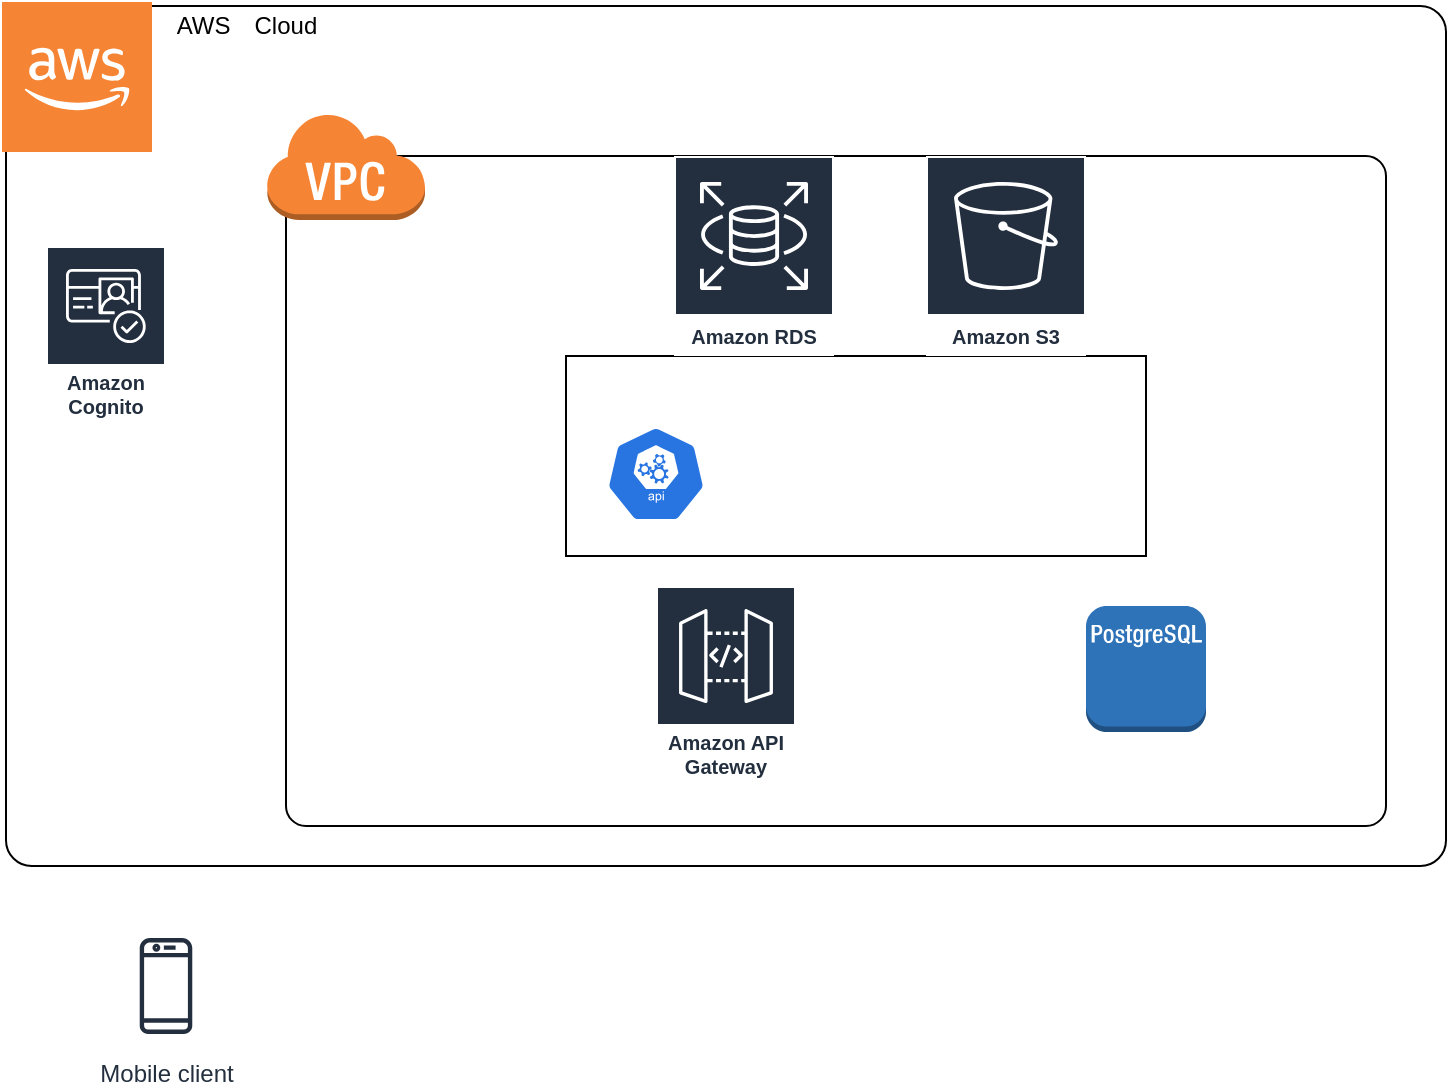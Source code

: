 <mxfile version="13.2.5" type="github"><diagram id="FoeT-Un4-5ONPIZ8c6fb" name="ページ1"><mxGraphModel dx="1422" dy="794" grid="1" gridSize="10" guides="1" tooltips="1" connect="1" arrows="1" fold="1" page="1" pageScale="1" pageWidth="827" pageHeight="1169" math="0" shadow="0"><root><mxCell id="0"/><mxCell id="1" parent="0"/><mxCell id="-FXDs2SYSlOebGz5S45F-3" value="" style="rounded=1;whiteSpace=wrap;html=1;arcSize=3;" parent="1" vertex="1"><mxGeometry x="40" y="80" width="720" height="430" as="geometry"/></mxCell><mxCell id="-FXDs2SYSlOebGz5S45F-22" value="" style="rounded=1;whiteSpace=wrap;html=1;arcSize=3;" parent="1" vertex="1"><mxGeometry x="180" y="155" width="550" height="335" as="geometry"/></mxCell><mxCell id="-FXDs2SYSlOebGz5S45F-14" value="" style="rounded=0;whiteSpace=wrap;html=1;" parent="1" vertex="1"><mxGeometry x="320" y="255" width="290" height="100" as="geometry"/></mxCell><mxCell id="-FXDs2SYSlOebGz5S45F-6" value="" style="outlineConnect=0;dashed=0;verticalLabelPosition=bottom;verticalAlign=top;align=center;html=1;shape=mxgraph.aws3.cloud_2;fillColor=#F58534;gradientColor=none;" parent="1" vertex="1"><mxGeometry x="38" y="78" width="75" height="75" as="geometry"/></mxCell><mxCell id="-FXDs2SYSlOebGz5S45F-8" value="AWS　Cloud" style="text;html=1;resizable=0;autosize=1;align=center;verticalAlign=middle;points=[];fillColor=none;strokeColor=none;rounded=0;rotation=0;" parent="1" vertex="1"><mxGeometry x="115" y="80" width="90" height="20" as="geometry"/></mxCell><mxCell id="-FXDs2SYSlOebGz5S45F-9" value="Amazon Cognito" style="outlineConnect=0;fontColor=#232F3E;gradientColor=none;strokeColor=#ffffff;fillColor=#232F3E;dashed=0;verticalLabelPosition=middle;verticalAlign=bottom;align=center;html=1;whiteSpace=wrap;fontSize=10;fontStyle=1;spacing=3;shape=mxgraph.aws4.productIcon;prIcon=mxgraph.aws4.cognito;" parent="1" vertex="1"><mxGeometry x="60" y="200" width="60" height="90" as="geometry"/></mxCell><mxCell id="-FXDs2SYSlOebGz5S45F-10" value="Amazon RDS" style="outlineConnect=0;fontColor=#232F3E;gradientColor=none;strokeColor=#ffffff;fillColor=#232F3E;dashed=0;verticalLabelPosition=middle;verticalAlign=bottom;align=center;html=1;whiteSpace=wrap;fontSize=10;fontStyle=1;spacing=3;shape=mxgraph.aws4.productIcon;prIcon=mxgraph.aws4.rds;" parent="1" vertex="1"><mxGeometry x="374" y="155" width="80" height="100" as="geometry"/></mxCell><mxCell id="-FXDs2SYSlOebGz5S45F-11" value="Amazon API Gateway" style="outlineConnect=0;fontColor=#232F3E;gradientColor=none;strokeColor=#ffffff;fillColor=#232F3E;dashed=0;verticalLabelPosition=middle;verticalAlign=bottom;align=center;html=1;whiteSpace=wrap;fontSize=10;fontStyle=1;spacing=3;shape=mxgraph.aws4.productIcon;prIcon=mxgraph.aws4.api_gateway;" parent="1" vertex="1"><mxGeometry x="365" y="370" width="70" height="100" as="geometry"/></mxCell><mxCell id="-FXDs2SYSlOebGz5S45F-12" value="" style="outlineConnect=0;dashed=0;verticalLabelPosition=bottom;verticalAlign=top;align=center;html=1;shape=mxgraph.aws3.postgre_sql_instance;fillColor=#2E73B8;gradientColor=none;" parent="1" vertex="1"><mxGeometry x="580" y="380" width="60" height="63" as="geometry"/></mxCell><mxCell id="-FXDs2SYSlOebGz5S45F-13" value="Mobile client" style="outlineConnect=0;fontColor=#232F3E;gradientColor=none;strokeColor=#232F3E;fillColor=#ffffff;dashed=0;verticalLabelPosition=bottom;verticalAlign=top;align=center;html=1;fontSize=12;fontStyle=0;aspect=fixed;shape=mxgraph.aws4.resourceIcon;resIcon=mxgraph.aws4.mobile_client;" parent="1" vertex="1"><mxGeometry x="90" y="540" width="60" height="60" as="geometry"/></mxCell><mxCell id="-FXDs2SYSlOebGz5S45F-15" value="" style="html=1;dashed=0;whitespace=wrap;fillColor=#2875E2;strokeColor=#ffffff;points=[[0.005,0.63,0],[0.1,0.2,0],[0.9,0.2,0],[0.5,0,0],[0.995,0.63,0],[0.72,0.99,0],[0.5,1,0],[0.28,0.99,0]];shape=mxgraph.kubernetes.icon;prIcon=api" parent="1" vertex="1"><mxGeometry x="340" y="290" width="50" height="48" as="geometry"/></mxCell><mxCell id="-FXDs2SYSlOebGz5S45F-20" value="Amazon S3" style="outlineConnect=0;fontColor=#232F3E;gradientColor=none;strokeColor=#ffffff;fillColor=#232F3E;dashed=0;verticalLabelPosition=middle;verticalAlign=bottom;align=center;html=1;whiteSpace=wrap;fontSize=10;fontStyle=1;spacing=3;shape=mxgraph.aws4.productIcon;prIcon=mxgraph.aws4.s3;" parent="1" vertex="1"><mxGeometry x="500" y="155" width="80" height="100" as="geometry"/></mxCell><mxCell id="-FXDs2SYSlOebGz5S45F-21" value="" style="outlineConnect=0;dashed=0;verticalLabelPosition=bottom;verticalAlign=top;align=center;html=1;shape=mxgraph.aws3.virtual_private_cloud;fillColor=#F58534;gradientColor=none;" parent="1" vertex="1"><mxGeometry x="170" y="133" width="79.5" height="54" as="geometry"/></mxCell></root></mxGraphModel></diagram></mxfile>